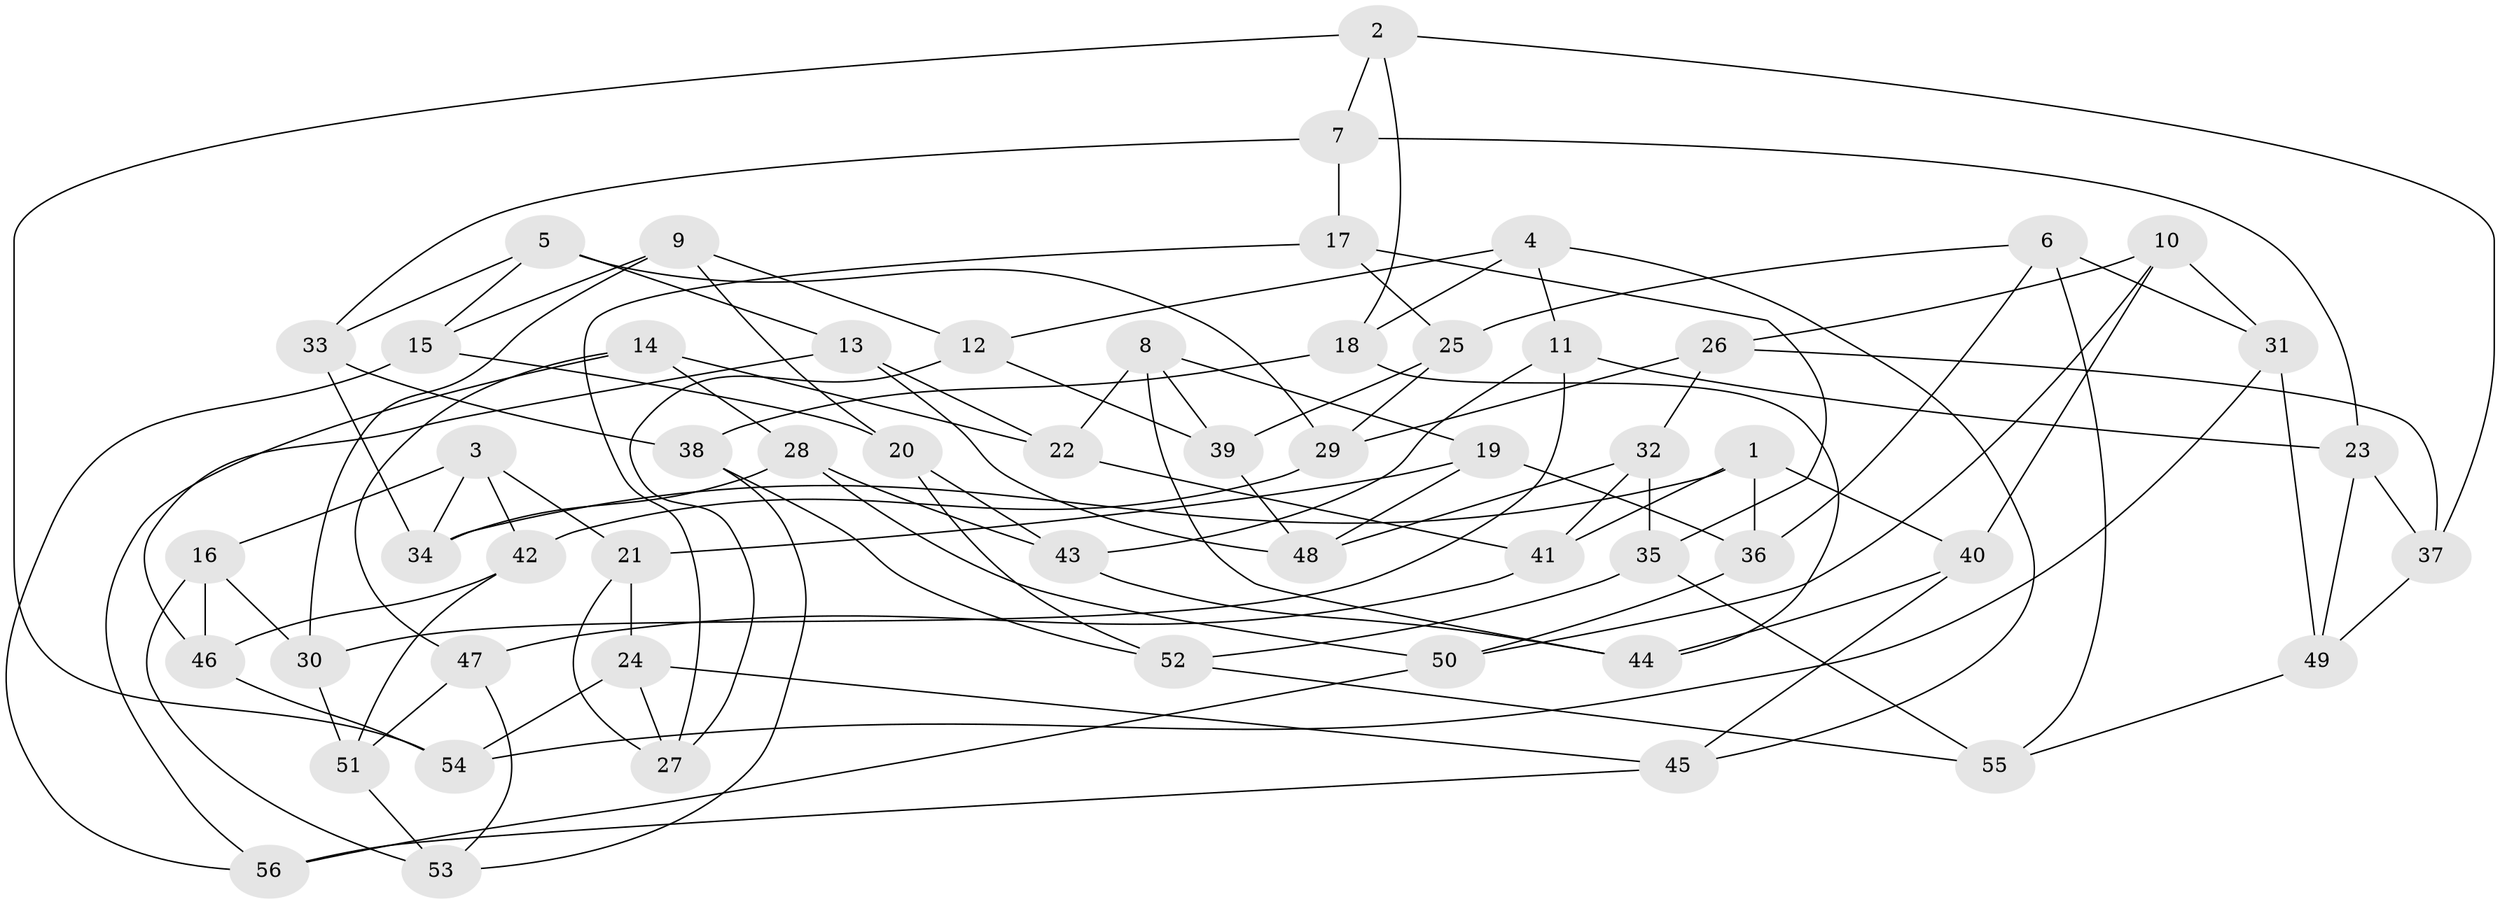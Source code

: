 // coarse degree distribution, {6: 0.6176470588235294, 4: 0.3235294117647059, 5: 0.029411764705882353, 3: 0.029411764705882353}
// Generated by graph-tools (version 1.1) at 2025/24/03/03/25 07:24:25]
// undirected, 56 vertices, 112 edges
graph export_dot {
graph [start="1"]
  node [color=gray90,style=filled];
  1;
  2;
  3;
  4;
  5;
  6;
  7;
  8;
  9;
  10;
  11;
  12;
  13;
  14;
  15;
  16;
  17;
  18;
  19;
  20;
  21;
  22;
  23;
  24;
  25;
  26;
  27;
  28;
  29;
  30;
  31;
  32;
  33;
  34;
  35;
  36;
  37;
  38;
  39;
  40;
  41;
  42;
  43;
  44;
  45;
  46;
  47;
  48;
  49;
  50;
  51;
  52;
  53;
  54;
  55;
  56;
  1 -- 41;
  1 -- 34;
  1 -- 36;
  1 -- 40;
  2 -- 18;
  2 -- 54;
  2 -- 7;
  2 -- 37;
  3 -- 42;
  3 -- 34;
  3 -- 21;
  3 -- 16;
  4 -- 45;
  4 -- 12;
  4 -- 18;
  4 -- 11;
  5 -- 15;
  5 -- 33;
  5 -- 13;
  5 -- 29;
  6 -- 55;
  6 -- 31;
  6 -- 25;
  6 -- 36;
  7 -- 23;
  7 -- 33;
  7 -- 17;
  8 -- 39;
  8 -- 19;
  8 -- 22;
  8 -- 44;
  9 -- 30;
  9 -- 15;
  9 -- 12;
  9 -- 20;
  10 -- 31;
  10 -- 40;
  10 -- 50;
  10 -- 26;
  11 -- 23;
  11 -- 30;
  11 -- 43;
  12 -- 39;
  12 -- 27;
  13 -- 48;
  13 -- 22;
  13 -- 46;
  14 -- 22;
  14 -- 47;
  14 -- 28;
  14 -- 56;
  15 -- 56;
  15 -- 20;
  16 -- 46;
  16 -- 53;
  16 -- 30;
  17 -- 35;
  17 -- 25;
  17 -- 27;
  18 -- 38;
  18 -- 44;
  19 -- 48;
  19 -- 36;
  19 -- 21;
  20 -- 52;
  20 -- 43;
  21 -- 27;
  21 -- 24;
  22 -- 41;
  23 -- 37;
  23 -- 49;
  24 -- 45;
  24 -- 54;
  24 -- 27;
  25 -- 29;
  25 -- 39;
  26 -- 37;
  26 -- 32;
  26 -- 29;
  28 -- 43;
  28 -- 34;
  28 -- 50;
  29 -- 42;
  30 -- 51;
  31 -- 49;
  31 -- 54;
  32 -- 41;
  32 -- 48;
  32 -- 35;
  33 -- 34;
  33 -- 38;
  35 -- 55;
  35 -- 52;
  36 -- 50;
  37 -- 49;
  38 -- 53;
  38 -- 52;
  39 -- 48;
  40 -- 45;
  40 -- 44;
  41 -- 47;
  42 -- 46;
  42 -- 51;
  43 -- 44;
  45 -- 56;
  46 -- 54;
  47 -- 51;
  47 -- 53;
  49 -- 55;
  50 -- 56;
  51 -- 53;
  52 -- 55;
}
